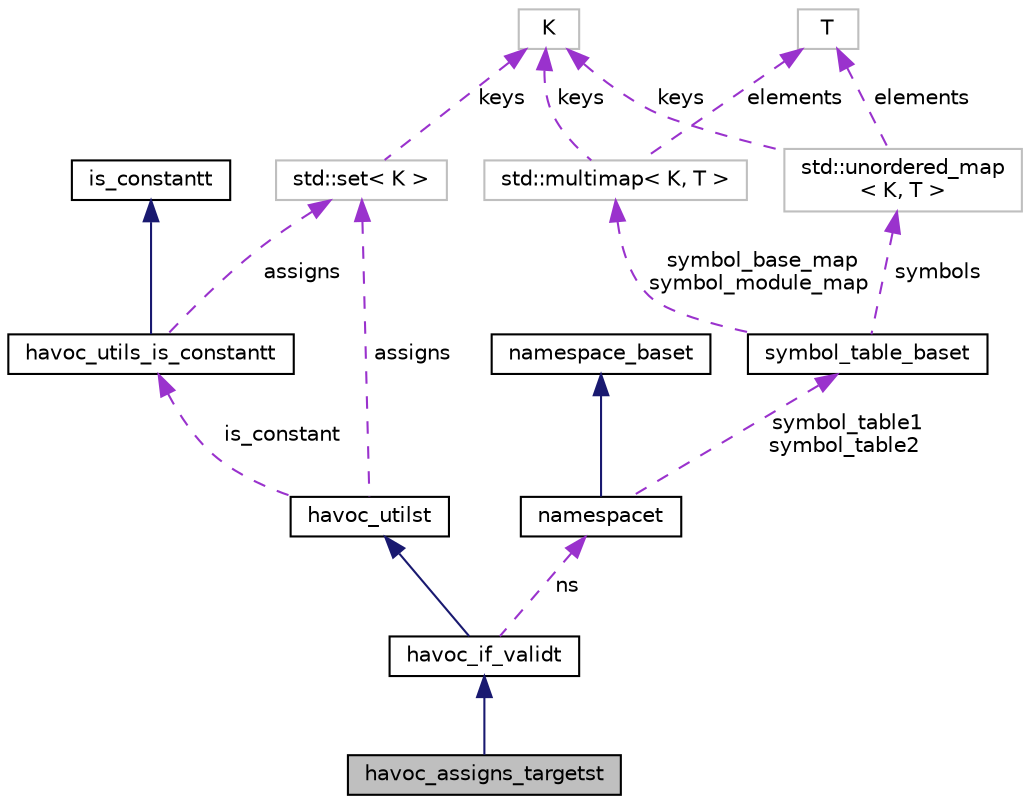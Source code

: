 digraph "havoc_assigns_targetst"
{
 // LATEX_PDF_SIZE
  bgcolor="transparent";
  edge [fontname="Helvetica",fontsize="10",labelfontname="Helvetica",labelfontsize="10"];
  node [fontname="Helvetica",fontsize="10",shape=record];
  Node1 [label="havoc_assigns_targetst",height=0.2,width=0.4,color="black", fillcolor="grey75", style="filled", fontcolor="black",tooltip="A class that further overrides the \"safe\" havoc utilities, and adds support for havocing pointer_obje..."];
  Node2 -> Node1 [dir="back",color="midnightblue",fontsize="10",style="solid",fontname="Helvetica"];
  Node2 [label="havoc_if_validt",height=0.2,width=0.4,color="black",URL="$classhavoc__if__validt.html",tooltip="A class that overrides the low-level havocing functions in the base utility class,..."];
  Node3 -> Node2 [dir="back",color="midnightblue",fontsize="10",style="solid",fontname="Helvetica"];
  Node3 [label="havoc_utilst",height=0.2,width=0.4,color="black",URL="$classhavoc__utilst.html",tooltip=" "];
  Node4 -> Node3 [dir="back",color="darkorchid3",fontsize="10",style="dashed",label=" is_constant" ,fontname="Helvetica"];
  Node4 [label="havoc_utils_is_constantt",height=0.2,width=0.4,color="black",URL="$classhavoc__utils__is__constantt.html",tooltip="A class containing utility functions for havocing expressions."];
  Node5 -> Node4 [dir="back",color="midnightblue",fontsize="10",style="solid",fontname="Helvetica"];
  Node5 [label="is_constantt",height=0.2,width=0.4,color="black",URL="$classis__constantt.html",tooltip="Determine whether an expression is constant."];
  Node6 -> Node4 [dir="back",color="darkorchid3",fontsize="10",style="dashed",label=" assigns" ,fontname="Helvetica"];
  Node6 [label="std::set\< K \>",height=0.2,width=0.4,color="grey75",tooltip="STL class."];
  Node7 -> Node6 [dir="back",color="darkorchid3",fontsize="10",style="dashed",label=" keys" ,fontname="Helvetica"];
  Node7 [label="K",height=0.2,width=0.4,color="grey75",tooltip=" "];
  Node6 -> Node3 [dir="back",color="darkorchid3",fontsize="10",style="dashed",label=" assigns" ,fontname="Helvetica"];
  Node8 -> Node2 [dir="back",color="darkorchid3",fontsize="10",style="dashed",label=" ns" ,fontname="Helvetica"];
  Node8 [label="namespacet",height=0.2,width=0.4,color="black",URL="$classnamespacet.html",tooltip="A namespacet is essentially one or two symbol tables bound together, to allow for symbol lookups in t..."];
  Node9 -> Node8 [dir="back",color="midnightblue",fontsize="10",style="solid",fontname="Helvetica"];
  Node9 [label="namespace_baset",height=0.2,width=0.4,color="black",URL="$classnamespace__baset.html",tooltip="Basic interface for a namespace."];
  Node10 -> Node8 [dir="back",color="darkorchid3",fontsize="10",style="dashed",label=" symbol_table1\nsymbol_table2" ,fontname="Helvetica"];
  Node10 [label="symbol_table_baset",height=0.2,width=0.4,color="black",URL="$classsymbol__table__baset.html",tooltip="The symbol table base class interface."];
  Node11 -> Node10 [dir="back",color="darkorchid3",fontsize="10",style="dashed",label=" symbol_base_map\nsymbol_module_map" ,fontname="Helvetica"];
  Node11 [label="std::multimap\< K, T \>",height=0.2,width=0.4,color="grey75",tooltip="STL class."];
  Node7 -> Node11 [dir="back",color="darkorchid3",fontsize="10",style="dashed",label=" keys" ,fontname="Helvetica"];
  Node12 -> Node11 [dir="back",color="darkorchid3",fontsize="10",style="dashed",label=" elements" ,fontname="Helvetica"];
  Node12 [label="T",height=0.2,width=0.4,color="grey75",tooltip=" "];
  Node13 -> Node10 [dir="back",color="darkorchid3",fontsize="10",style="dashed",label=" symbols" ,fontname="Helvetica"];
  Node13 [label="std::unordered_map\l\< K, T \>",height=0.2,width=0.4,color="grey75",tooltip="STL class."];
  Node7 -> Node13 [dir="back",color="darkorchid3",fontsize="10",style="dashed",label=" keys" ,fontname="Helvetica"];
  Node12 -> Node13 [dir="back",color="darkorchid3",fontsize="10",style="dashed",label=" elements" ,fontname="Helvetica"];
}
